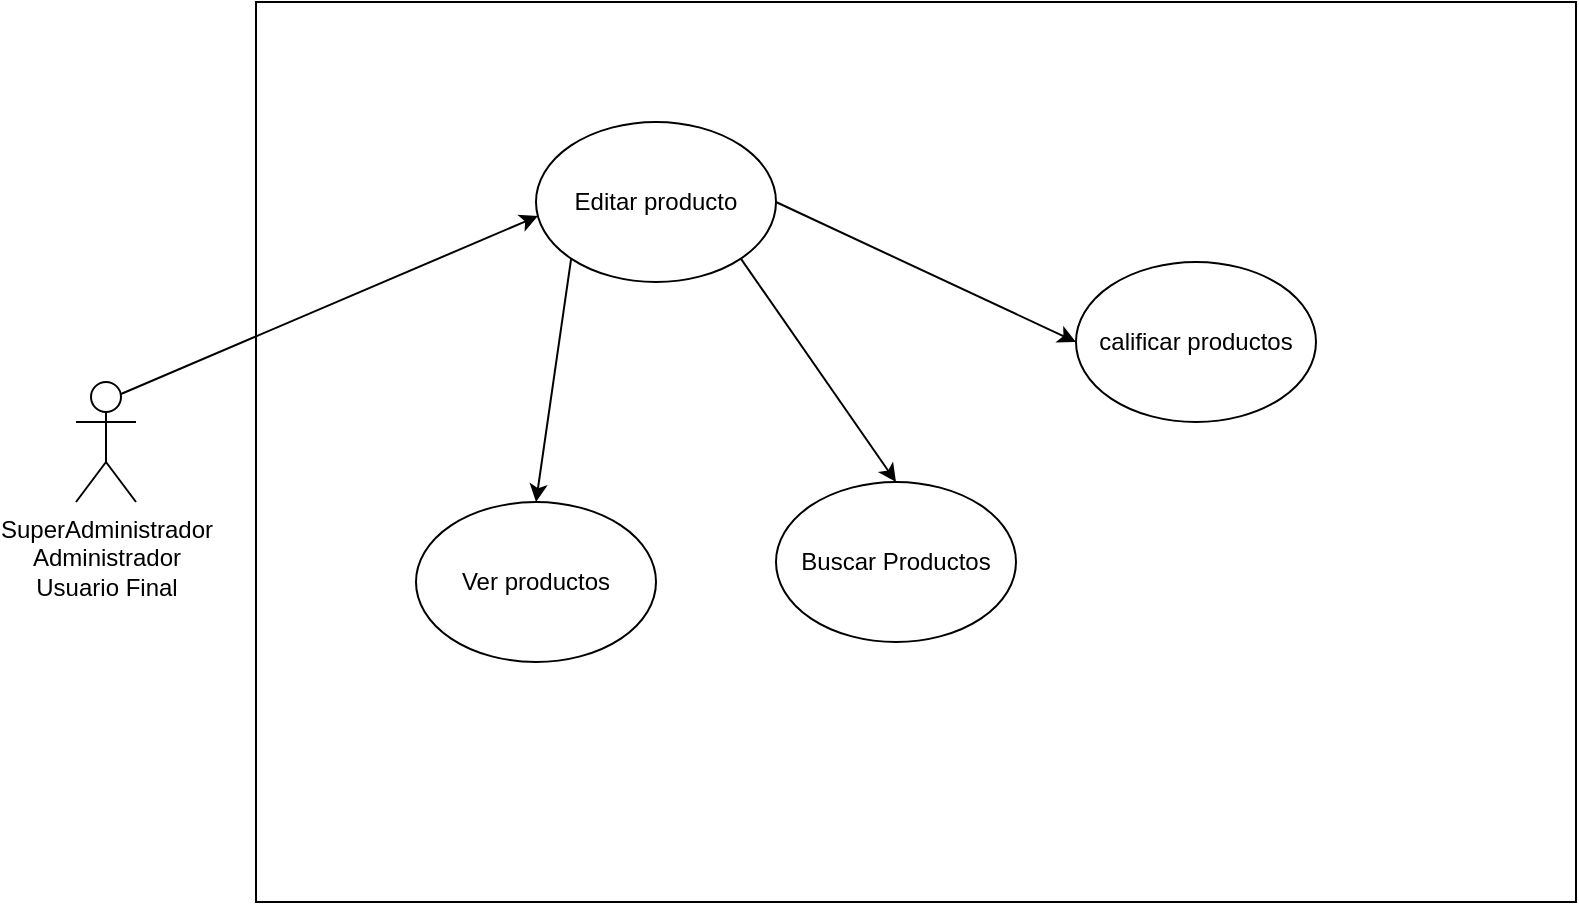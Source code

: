 <mxfile version="15.2.9" type="github">
  <diagram id="VnQxC6wLL_tlV_emfF9u" name="Page-1">
    <mxGraphModel dx="862" dy="450" grid="1" gridSize="10" guides="1" tooltips="1" connect="1" arrows="1" fold="1" page="1" pageScale="1" pageWidth="827" pageHeight="1169" math="0" shadow="0">
      <root>
        <mxCell id="0" />
        <mxCell id="1" parent="0" />
        <mxCell id="WR-2TkMaM5pDzCjq_SF_-2" value="&lt;font style=&quot;vertical-align: inherit&quot;&gt;&lt;font style=&quot;vertical-align: inherit&quot;&gt;SuperAdministrador&lt;br&gt;Administrador&lt;/font&gt;&lt;/font&gt;&lt;font style=&quot;vertical-align: inherit&quot;&gt;&lt;font style=&quot;vertical-align: inherit&quot;&gt;&lt;br&gt;Usuario Final&lt;br&gt;&lt;/font&gt;&lt;/font&gt;" style="shape=umlActor;verticalLabelPosition=bottom;verticalAlign=top;html=1;outlineConnect=0;" parent="1" vertex="1">
          <mxGeometry x="50" y="200" width="30" height="60" as="geometry" />
        </mxCell>
        <mxCell id="WR-2TkMaM5pDzCjq_SF_-3" value="" style="rounded=0;whiteSpace=wrap;html=1;" parent="1" vertex="1">
          <mxGeometry x="140" y="10" width="660" height="450" as="geometry" />
        </mxCell>
        <mxCell id="WR-2TkMaM5pDzCjq_SF_-4" value="&lt;font style=&quot;vertical-align: inherit&quot;&gt;&lt;font style=&quot;vertical-align: inherit&quot;&gt;&lt;font style=&quot;vertical-align: inherit&quot;&gt;&lt;font style=&quot;vertical-align: inherit&quot;&gt;Editar producto&lt;/font&gt;&lt;/font&gt;&lt;/font&gt;&lt;/font&gt;" style="ellipse;whiteSpace=wrap;html=1;" parent="1" vertex="1">
          <mxGeometry x="280" y="70" width="120" height="80" as="geometry" />
        </mxCell>
        <mxCell id="WR-2TkMaM5pDzCjq_SF_-5" value="&lt;font style=&quot;vertical-align: inherit&quot;&gt;&lt;font style=&quot;vertical-align: inherit&quot;&gt;&lt;font style=&quot;vertical-align: inherit&quot;&gt;&lt;font style=&quot;vertical-align: inherit&quot;&gt;Ver productos&lt;/font&gt;&lt;/font&gt;&lt;/font&gt;&lt;/font&gt;" style="ellipse;whiteSpace=wrap;html=1;" parent="1" vertex="1">
          <mxGeometry x="220" y="260" width="120" height="80" as="geometry" />
        </mxCell>
        <mxCell id="WR-2TkMaM5pDzCjq_SF_-7" value="&lt;font style=&quot;vertical-align: inherit&quot;&gt;&lt;font style=&quot;vertical-align: inherit&quot;&gt;Buscar Productos&lt;/font&gt;&lt;/font&gt;" style="ellipse;whiteSpace=wrap;html=1;" parent="1" vertex="1">
          <mxGeometry x="400" y="250" width="120" height="80" as="geometry" />
        </mxCell>
        <mxCell id="WR-2TkMaM5pDzCjq_SF_-8" value="calificar productos" style="ellipse;whiteSpace=wrap;html=1;" parent="1" vertex="1">
          <mxGeometry x="550" y="140" width="120" height="80" as="geometry" />
        </mxCell>
        <mxCell id="WR-2TkMaM5pDzCjq_SF_-9" value="" style="endArrow=classic;html=1;exitX=1;exitY=1;exitDx=0;exitDy=0;entryX=0.5;entryY=0;entryDx=0;entryDy=0;" parent="1" source="WR-2TkMaM5pDzCjq_SF_-4" target="WR-2TkMaM5pDzCjq_SF_-7" edge="1">
          <mxGeometry width="50" height="50" relative="1" as="geometry">
            <mxPoint x="420" y="170" as="sourcePoint" />
            <mxPoint x="470" y="120" as="targetPoint" />
          </mxGeometry>
        </mxCell>
        <mxCell id="WR-2TkMaM5pDzCjq_SF_-10" value="" style="endArrow=classic;html=1;exitX=1;exitY=0.5;exitDx=0;exitDy=0;entryX=0;entryY=0.5;entryDx=0;entryDy=0;" parent="1" source="WR-2TkMaM5pDzCjq_SF_-4" target="WR-2TkMaM5pDzCjq_SF_-8" edge="1">
          <mxGeometry width="50" height="50" relative="1" as="geometry">
            <mxPoint x="350" y="260" as="sourcePoint" />
            <mxPoint x="400" y="210" as="targetPoint" />
          </mxGeometry>
        </mxCell>
        <mxCell id="WR-2TkMaM5pDzCjq_SF_-12" value="" style="endArrow=classic;html=1;exitX=0;exitY=1;exitDx=0;exitDy=0;" parent="1" source="WR-2TkMaM5pDzCjq_SF_-4" edge="1">
          <mxGeometry width="50" height="50" relative="1" as="geometry">
            <mxPoint x="350" y="260" as="sourcePoint" />
            <mxPoint x="280" y="260" as="targetPoint" />
          </mxGeometry>
        </mxCell>
        <mxCell id="WR-2TkMaM5pDzCjq_SF_-13" value="" style="endArrow=classic;html=1;exitX=0.75;exitY=0.1;exitDx=0;exitDy=0;exitPerimeter=0;entryX=0.008;entryY=0.588;entryDx=0;entryDy=0;entryPerimeter=0;" parent="1" source="WR-2TkMaM5pDzCjq_SF_-2" target="WR-2TkMaM5pDzCjq_SF_-4" edge="1">
          <mxGeometry width="50" height="50" relative="1" as="geometry">
            <mxPoint x="350" y="260" as="sourcePoint" />
            <mxPoint x="400" y="210" as="targetPoint" />
            <Array as="points" />
          </mxGeometry>
        </mxCell>
      </root>
    </mxGraphModel>
  </diagram>
</mxfile>
